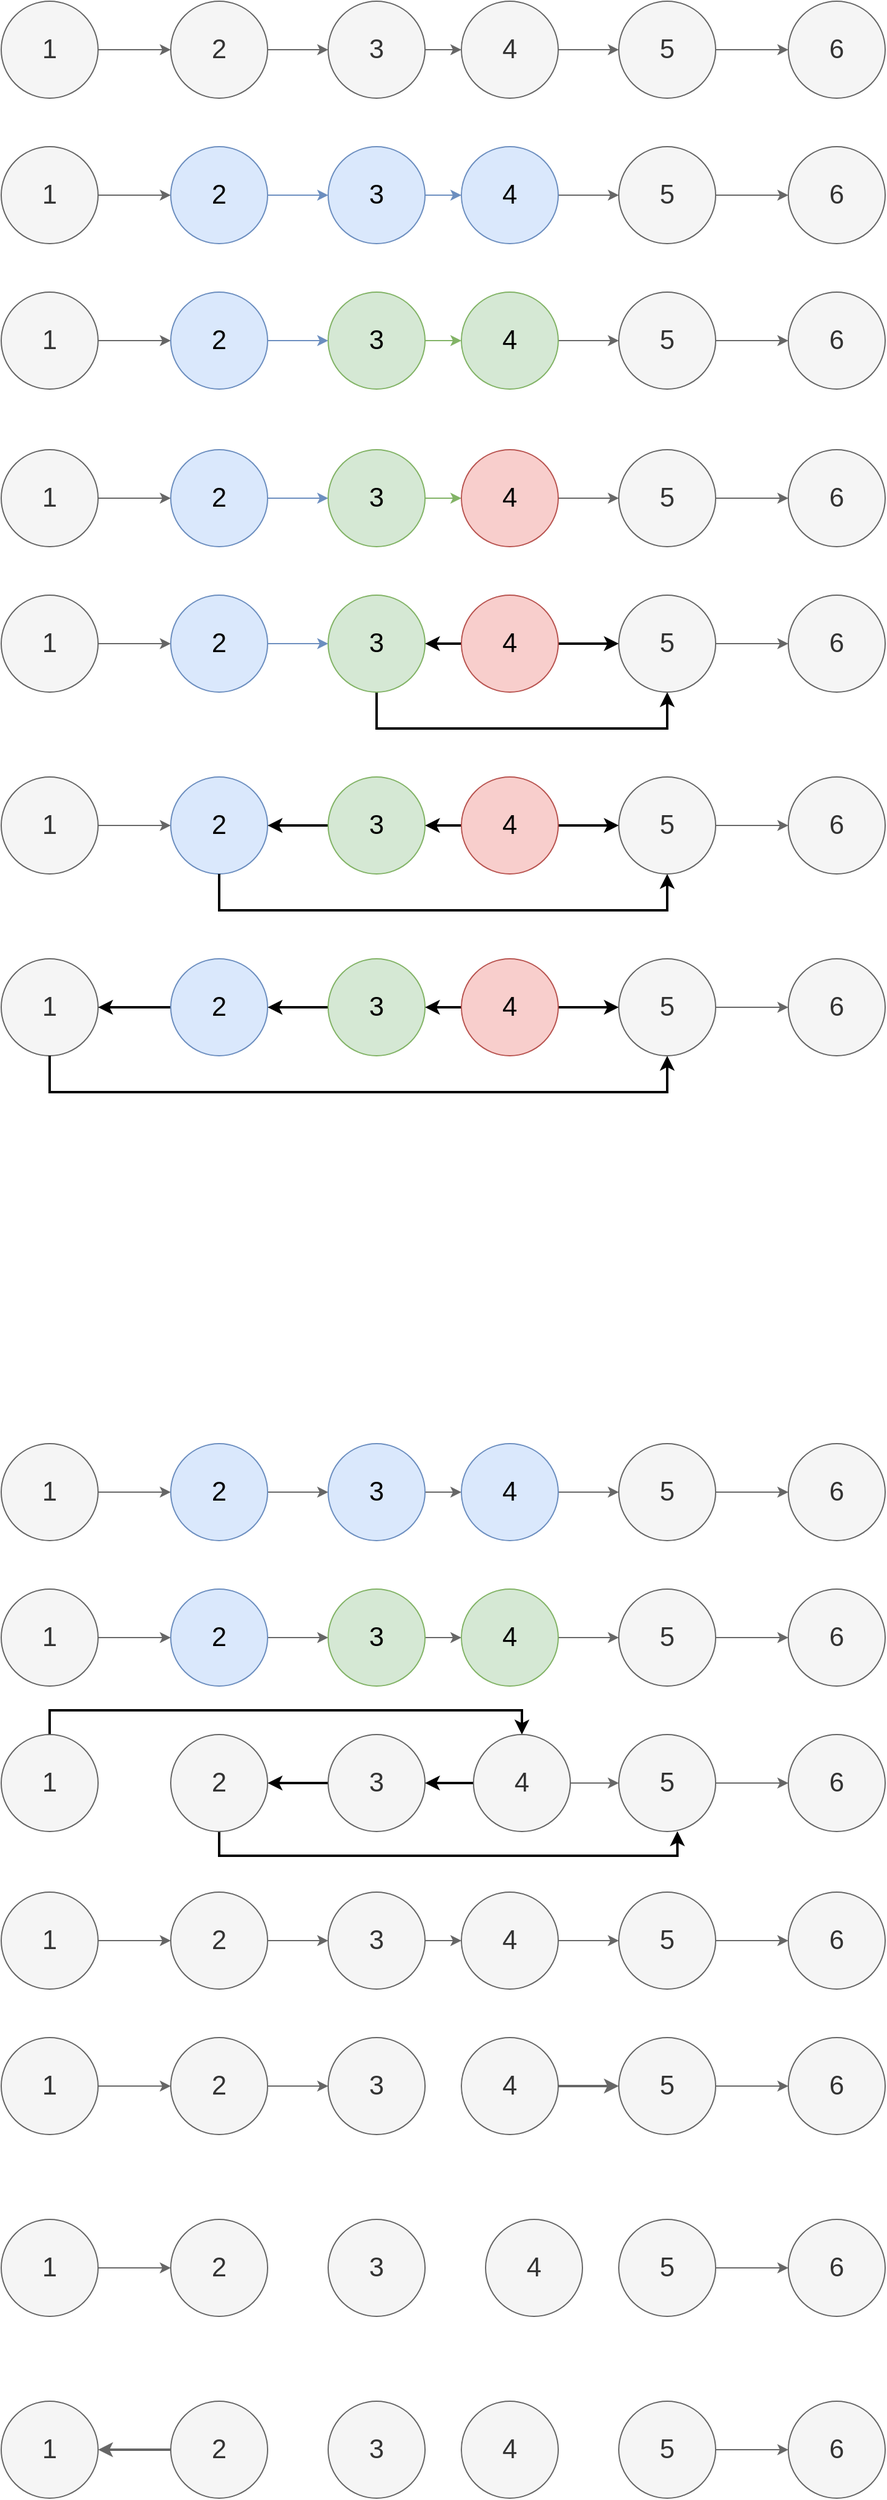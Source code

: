 <mxfile version="20.3.0" type="device"><diagram id="nVmS1Tyu8ojNHeanMdVo" name="第 1 页"><mxGraphModel dx="1221" dy="754" grid="1" gridSize="10" guides="1" tooltips="1" connect="1" arrows="1" fold="1" page="1" pageScale="1" pageWidth="1654" pageHeight="2336" math="0" shadow="0"><root><mxCell id="0"/><mxCell id="1" parent="0"/><mxCell id="nygTWWy7tBprNU6_k2_j-7" style="edgeStyle=orthogonalEdgeStyle;rounded=0;orthogonalLoop=1;jettySize=auto;html=1;entryX=0;entryY=0.5;entryDx=0;entryDy=0;fillColor=#f5f5f5;strokeColor=#666666;fontSize=22;" edge="1" parent="1" source="nygTWWy7tBprNU6_k2_j-1" target="nygTWWy7tBprNU6_k2_j-2"><mxGeometry relative="1" as="geometry"/></mxCell><mxCell id="nygTWWy7tBprNU6_k2_j-1" value="1" style="ellipse;whiteSpace=wrap;html=1;aspect=fixed;fillColor=#f5f5f5;fontColor=#333333;strokeColor=#666666;fontSize=22;" vertex="1" parent="1"><mxGeometry x="70" y="80" width="80" height="80" as="geometry"/></mxCell><mxCell id="nygTWWy7tBprNU6_k2_j-8" style="edgeStyle=orthogonalEdgeStyle;rounded=0;orthogonalLoop=1;jettySize=auto;html=1;fillColor=#f5f5f5;strokeColor=#666666;fontSize=22;" edge="1" parent="1" source="nygTWWy7tBprNU6_k2_j-2" target="nygTWWy7tBprNU6_k2_j-3"><mxGeometry relative="1" as="geometry"/></mxCell><mxCell id="nygTWWy7tBprNU6_k2_j-2" value="2" style="ellipse;whiteSpace=wrap;html=1;aspect=fixed;fillColor=#f5f5f5;fontColor=#333333;strokeColor=#666666;fontSize=22;" vertex="1" parent="1"><mxGeometry x="210" y="80" width="80" height="80" as="geometry"/></mxCell><mxCell id="nygTWWy7tBprNU6_k2_j-9" style="edgeStyle=orthogonalEdgeStyle;rounded=0;orthogonalLoop=1;jettySize=auto;html=1;fillColor=#f5f5f5;strokeColor=#666666;fontSize=22;" edge="1" parent="1" source="nygTWWy7tBprNU6_k2_j-3" target="nygTWWy7tBprNU6_k2_j-4"><mxGeometry relative="1" as="geometry"/></mxCell><mxCell id="nygTWWy7tBprNU6_k2_j-3" value="3" style="ellipse;whiteSpace=wrap;html=1;aspect=fixed;fillColor=#f5f5f5;fontColor=#333333;strokeColor=#666666;fontSize=22;" vertex="1" parent="1"><mxGeometry x="340" y="80" width="80" height="80" as="geometry"/></mxCell><mxCell id="nygTWWy7tBprNU6_k2_j-10" style="edgeStyle=orthogonalEdgeStyle;rounded=0;orthogonalLoop=1;jettySize=auto;html=1;fillColor=#f5f5f5;strokeColor=#666666;fontSize=22;" edge="1" parent="1" source="nygTWWy7tBprNU6_k2_j-4" target="nygTWWy7tBprNU6_k2_j-5"><mxGeometry relative="1" as="geometry"/></mxCell><mxCell id="nygTWWy7tBprNU6_k2_j-4" value="4" style="ellipse;whiteSpace=wrap;html=1;aspect=fixed;fillColor=#f5f5f5;fontColor=#333333;strokeColor=#666666;fontSize=22;" vertex="1" parent="1"><mxGeometry x="450" y="80" width="80" height="80" as="geometry"/></mxCell><mxCell id="nygTWWy7tBprNU6_k2_j-11" style="edgeStyle=orthogonalEdgeStyle;rounded=0;orthogonalLoop=1;jettySize=auto;html=1;entryX=0;entryY=0.5;entryDx=0;entryDy=0;fillColor=#f5f5f5;strokeColor=#666666;fontSize=22;" edge="1" parent="1" source="nygTWWy7tBprNU6_k2_j-5" target="nygTWWy7tBprNU6_k2_j-6"><mxGeometry relative="1" as="geometry"/></mxCell><mxCell id="nygTWWy7tBprNU6_k2_j-5" value="5" style="ellipse;whiteSpace=wrap;html=1;aspect=fixed;fillColor=#f5f5f5;fontColor=#333333;strokeColor=#666666;fontSize=22;" vertex="1" parent="1"><mxGeometry x="580" y="80" width="80" height="80" as="geometry"/></mxCell><mxCell id="nygTWWy7tBprNU6_k2_j-6" value="6" style="ellipse;whiteSpace=wrap;html=1;aspect=fixed;fillColor=#f5f5f5;fontColor=#333333;strokeColor=#666666;fontSize=22;" vertex="1" parent="1"><mxGeometry x="720" y="80" width="80" height="80" as="geometry"/></mxCell><mxCell id="nygTWWy7tBprNU6_k2_j-23" style="edgeStyle=orthogonalEdgeStyle;rounded=0;orthogonalLoop=1;jettySize=auto;html=1;entryX=0;entryY=0.5;entryDx=0;entryDy=0;fillColor=#f5f5f5;strokeColor=#666666;fontSize=22;" edge="1" parent="1" source="nygTWWy7tBprNU6_k2_j-24" target="nygTWWy7tBprNU6_k2_j-26"><mxGeometry relative="1" as="geometry"/></mxCell><mxCell id="nygTWWy7tBprNU6_k2_j-24" value="1" style="ellipse;whiteSpace=wrap;html=1;aspect=fixed;fillColor=#f5f5f5;fontColor=#333333;strokeColor=#666666;fontSize=22;" vertex="1" parent="1"><mxGeometry x="70" y="200" width="80" height="80" as="geometry"/></mxCell><mxCell id="nygTWWy7tBprNU6_k2_j-25" style="edgeStyle=orthogonalEdgeStyle;rounded=0;orthogonalLoop=1;jettySize=auto;html=1;fillColor=#dae8fc;strokeColor=#6c8ebf;fontSize=22;" edge="1" parent="1" source="nygTWWy7tBprNU6_k2_j-26" target="nygTWWy7tBprNU6_k2_j-28"><mxGeometry relative="1" as="geometry"/></mxCell><mxCell id="nygTWWy7tBprNU6_k2_j-26" value="2" style="ellipse;whiteSpace=wrap;html=1;aspect=fixed;fillColor=#dae8fc;strokeColor=#6c8ebf;fontSize=22;" vertex="1" parent="1"><mxGeometry x="210" y="200" width="80" height="80" as="geometry"/></mxCell><mxCell id="nygTWWy7tBprNU6_k2_j-27" style="edgeStyle=orthogonalEdgeStyle;rounded=0;orthogonalLoop=1;jettySize=auto;html=1;fillColor=#dae8fc;strokeColor=#6c8ebf;fontSize=22;" edge="1" parent="1" source="nygTWWy7tBprNU6_k2_j-28" target="nygTWWy7tBprNU6_k2_j-30"><mxGeometry relative="1" as="geometry"/></mxCell><mxCell id="nygTWWy7tBprNU6_k2_j-28" value="3" style="ellipse;whiteSpace=wrap;html=1;aspect=fixed;fillColor=#dae8fc;strokeColor=#6c8ebf;fontSize=22;" vertex="1" parent="1"><mxGeometry x="340" y="200" width="80" height="80" as="geometry"/></mxCell><mxCell id="nygTWWy7tBprNU6_k2_j-29" style="edgeStyle=orthogonalEdgeStyle;rounded=0;orthogonalLoop=1;jettySize=auto;html=1;fillColor=#f5f5f5;strokeColor=#666666;fontSize=22;" edge="1" parent="1" source="nygTWWy7tBprNU6_k2_j-30" target="nygTWWy7tBprNU6_k2_j-32"><mxGeometry relative="1" as="geometry"/></mxCell><mxCell id="nygTWWy7tBprNU6_k2_j-30" value="4" style="ellipse;whiteSpace=wrap;html=1;aspect=fixed;fillColor=#dae8fc;strokeColor=#6c8ebf;fontSize=22;" vertex="1" parent="1"><mxGeometry x="450" y="200" width="80" height="80" as="geometry"/></mxCell><mxCell id="nygTWWy7tBprNU6_k2_j-31" style="edgeStyle=orthogonalEdgeStyle;rounded=0;orthogonalLoop=1;jettySize=auto;html=1;entryX=0;entryY=0.5;entryDx=0;entryDy=0;fillColor=#f5f5f5;strokeColor=#666666;fontSize=22;" edge="1" parent="1" source="nygTWWy7tBprNU6_k2_j-32" target="nygTWWy7tBprNU6_k2_j-33"><mxGeometry relative="1" as="geometry"/></mxCell><mxCell id="nygTWWy7tBprNU6_k2_j-32" value="5" style="ellipse;whiteSpace=wrap;html=1;aspect=fixed;fillColor=#f5f5f5;fontColor=#333333;strokeColor=#666666;fontSize=22;" vertex="1" parent="1"><mxGeometry x="580" y="200" width="80" height="80" as="geometry"/></mxCell><mxCell id="nygTWWy7tBprNU6_k2_j-33" value="6" style="ellipse;whiteSpace=wrap;html=1;aspect=fixed;fillColor=#f5f5f5;fontColor=#333333;strokeColor=#666666;fontSize=22;" vertex="1" parent="1"><mxGeometry x="720" y="200" width="80" height="80" as="geometry"/></mxCell><mxCell id="nygTWWy7tBprNU6_k2_j-34" style="edgeStyle=orthogonalEdgeStyle;rounded=0;orthogonalLoop=1;jettySize=auto;html=1;entryX=0;entryY=0.5;entryDx=0;entryDy=0;fillColor=#f5f5f5;strokeColor=#666666;fontSize=22;" edge="1" parent="1" source="nygTWWy7tBprNU6_k2_j-35" target="nygTWWy7tBprNU6_k2_j-37"><mxGeometry relative="1" as="geometry"/></mxCell><mxCell id="nygTWWy7tBprNU6_k2_j-35" value="1" style="ellipse;whiteSpace=wrap;html=1;aspect=fixed;fillColor=#f5f5f5;fontColor=#333333;strokeColor=#666666;fontSize=22;" vertex="1" parent="1"><mxGeometry x="70" y="320" width="80" height="80" as="geometry"/></mxCell><mxCell id="nygTWWy7tBprNU6_k2_j-36" style="edgeStyle=orthogonalEdgeStyle;rounded=0;orthogonalLoop=1;jettySize=auto;html=1;fillColor=#dae8fc;strokeColor=#6c8ebf;fontSize=22;" edge="1" parent="1" source="nygTWWy7tBprNU6_k2_j-37" target="nygTWWy7tBprNU6_k2_j-39"><mxGeometry relative="1" as="geometry"/></mxCell><mxCell id="nygTWWy7tBprNU6_k2_j-37" value="2" style="ellipse;whiteSpace=wrap;html=1;aspect=fixed;fillColor=#dae8fc;strokeColor=#6c8ebf;fontSize=22;" vertex="1" parent="1"><mxGeometry x="210" y="320" width="80" height="80" as="geometry"/></mxCell><mxCell id="nygTWWy7tBprNU6_k2_j-38" style="edgeStyle=orthogonalEdgeStyle;rounded=0;orthogonalLoop=1;jettySize=auto;html=1;fillColor=#d5e8d4;strokeColor=#82b366;fontSize=22;" edge="1" parent="1" source="nygTWWy7tBprNU6_k2_j-39" target="nygTWWy7tBprNU6_k2_j-41"><mxGeometry relative="1" as="geometry"/></mxCell><mxCell id="nygTWWy7tBprNU6_k2_j-39" value="3" style="ellipse;whiteSpace=wrap;html=1;aspect=fixed;fillColor=#d5e8d4;strokeColor=#82b366;fontSize=22;" vertex="1" parent="1"><mxGeometry x="340" y="320" width="80" height="80" as="geometry"/></mxCell><mxCell id="nygTWWy7tBprNU6_k2_j-40" style="edgeStyle=orthogonalEdgeStyle;rounded=0;orthogonalLoop=1;jettySize=auto;html=1;fillColor=#f5f5f5;strokeColor=#666666;fontSize=22;" edge="1" parent="1" source="nygTWWy7tBprNU6_k2_j-41" target="nygTWWy7tBprNU6_k2_j-43"><mxGeometry relative="1" as="geometry"/></mxCell><mxCell id="nygTWWy7tBprNU6_k2_j-41" value="4" style="ellipse;whiteSpace=wrap;html=1;aspect=fixed;fillColor=#d5e8d4;strokeColor=#82b366;fontSize=22;" vertex="1" parent="1"><mxGeometry x="450" y="320" width="80" height="80" as="geometry"/></mxCell><mxCell id="nygTWWy7tBprNU6_k2_j-42" style="edgeStyle=orthogonalEdgeStyle;rounded=0;orthogonalLoop=1;jettySize=auto;html=1;entryX=0;entryY=0.5;entryDx=0;entryDy=0;fillColor=#f5f5f5;strokeColor=#666666;fontSize=22;" edge="1" parent="1" source="nygTWWy7tBprNU6_k2_j-43" target="nygTWWy7tBprNU6_k2_j-44"><mxGeometry relative="1" as="geometry"/></mxCell><mxCell id="nygTWWy7tBprNU6_k2_j-43" value="5" style="ellipse;whiteSpace=wrap;html=1;aspect=fixed;fillColor=#f5f5f5;fontColor=#333333;strokeColor=#666666;fontSize=22;" vertex="1" parent="1"><mxGeometry x="580" y="320" width="80" height="80" as="geometry"/></mxCell><mxCell id="nygTWWy7tBprNU6_k2_j-44" value="6" style="ellipse;whiteSpace=wrap;html=1;aspect=fixed;fillColor=#f5f5f5;fontColor=#333333;strokeColor=#666666;fontSize=22;" vertex="1" parent="1"><mxGeometry x="720" y="320" width="80" height="80" as="geometry"/></mxCell><mxCell id="nygTWWy7tBprNU6_k2_j-45" style="edgeStyle=orthogonalEdgeStyle;rounded=0;orthogonalLoop=1;jettySize=auto;html=1;entryX=0;entryY=0.5;entryDx=0;entryDy=0;fillColor=#f5f5f5;strokeColor=#666666;fontSize=22;" edge="1" parent="1" source="nygTWWy7tBprNU6_k2_j-46" target="nygTWWy7tBprNU6_k2_j-48"><mxGeometry relative="1" as="geometry"/></mxCell><mxCell id="nygTWWy7tBprNU6_k2_j-46" value="1" style="ellipse;whiteSpace=wrap;html=1;aspect=fixed;fillColor=#f5f5f5;fontColor=#333333;strokeColor=#666666;fontSize=22;" vertex="1" parent="1"><mxGeometry x="70" y="450" width="80" height="80" as="geometry"/></mxCell><mxCell id="nygTWWy7tBprNU6_k2_j-47" style="edgeStyle=orthogonalEdgeStyle;rounded=0;orthogonalLoop=1;jettySize=auto;html=1;fillColor=#dae8fc;strokeColor=#6c8ebf;fontSize=22;" edge="1" parent="1" source="nygTWWy7tBprNU6_k2_j-48" target="nygTWWy7tBprNU6_k2_j-50"><mxGeometry relative="1" as="geometry"/></mxCell><mxCell id="nygTWWy7tBprNU6_k2_j-48" value="2" style="ellipse;whiteSpace=wrap;html=1;aspect=fixed;fillColor=#dae8fc;strokeColor=#6c8ebf;fontSize=22;" vertex="1" parent="1"><mxGeometry x="210" y="450" width="80" height="80" as="geometry"/></mxCell><mxCell id="nygTWWy7tBprNU6_k2_j-49" style="edgeStyle=orthogonalEdgeStyle;rounded=0;orthogonalLoop=1;jettySize=auto;html=1;fillColor=#d5e8d4;strokeColor=#82b366;fontSize=22;" edge="1" parent="1" source="nygTWWy7tBprNU6_k2_j-50" target="nygTWWy7tBprNU6_k2_j-52"><mxGeometry relative="1" as="geometry"/></mxCell><mxCell id="nygTWWy7tBprNU6_k2_j-50" value="3" style="ellipse;whiteSpace=wrap;html=1;aspect=fixed;fillColor=#d5e8d4;strokeColor=#82b366;fontSize=22;" vertex="1" parent="1"><mxGeometry x="340" y="450" width="80" height="80" as="geometry"/></mxCell><mxCell id="nygTWWy7tBprNU6_k2_j-51" style="edgeStyle=orthogonalEdgeStyle;rounded=0;orthogonalLoop=1;jettySize=auto;html=1;fillColor=#f5f5f5;strokeColor=#666666;fontSize=22;" edge="1" parent="1" source="nygTWWy7tBprNU6_k2_j-52" target="nygTWWy7tBprNU6_k2_j-54"><mxGeometry relative="1" as="geometry"/></mxCell><mxCell id="nygTWWy7tBprNU6_k2_j-52" value="4" style="ellipse;whiteSpace=wrap;html=1;aspect=fixed;fillColor=#f8cecc;strokeColor=#b85450;fontSize=22;" vertex="1" parent="1"><mxGeometry x="450" y="450" width="80" height="80" as="geometry"/></mxCell><mxCell id="nygTWWy7tBprNU6_k2_j-53" style="edgeStyle=orthogonalEdgeStyle;rounded=0;orthogonalLoop=1;jettySize=auto;html=1;entryX=0;entryY=0.5;entryDx=0;entryDy=0;fillColor=#f5f5f5;strokeColor=#666666;fontSize=22;" edge="1" parent="1" source="nygTWWy7tBprNU6_k2_j-54" target="nygTWWy7tBprNU6_k2_j-55"><mxGeometry relative="1" as="geometry"/></mxCell><mxCell id="nygTWWy7tBprNU6_k2_j-54" value="5" style="ellipse;whiteSpace=wrap;html=1;aspect=fixed;fillColor=#f5f5f5;fontColor=#333333;strokeColor=#666666;fontSize=22;" vertex="1" parent="1"><mxGeometry x="580" y="450" width="80" height="80" as="geometry"/></mxCell><mxCell id="nygTWWy7tBprNU6_k2_j-55" value="6" style="ellipse;whiteSpace=wrap;html=1;aspect=fixed;fillColor=#f5f5f5;fontColor=#333333;strokeColor=#666666;fontSize=22;" vertex="1" parent="1"><mxGeometry x="720" y="450" width="80" height="80" as="geometry"/></mxCell><mxCell id="nygTWWy7tBprNU6_k2_j-56" style="edgeStyle=orthogonalEdgeStyle;rounded=0;orthogonalLoop=1;jettySize=auto;html=1;entryX=0;entryY=0.5;entryDx=0;entryDy=0;fillColor=#f5f5f5;strokeColor=#666666;fontSize=22;" edge="1" parent="1" source="nygTWWy7tBprNU6_k2_j-57" target="nygTWWy7tBprNU6_k2_j-59"><mxGeometry relative="1" as="geometry"/></mxCell><mxCell id="nygTWWy7tBprNU6_k2_j-57" value="1" style="ellipse;whiteSpace=wrap;html=1;aspect=fixed;fillColor=#f5f5f5;fontColor=#333333;strokeColor=#666666;fontSize=22;" vertex="1" parent="1"><mxGeometry x="70" y="570" width="80" height="80" as="geometry"/></mxCell><mxCell id="nygTWWy7tBprNU6_k2_j-58" style="edgeStyle=orthogonalEdgeStyle;rounded=0;orthogonalLoop=1;jettySize=auto;html=1;fillColor=#dae8fc;strokeColor=#6c8ebf;fontSize=22;" edge="1" parent="1" source="nygTWWy7tBprNU6_k2_j-59" target="nygTWWy7tBprNU6_k2_j-61"><mxGeometry relative="1" as="geometry"/></mxCell><mxCell id="nygTWWy7tBprNU6_k2_j-59" value="2" style="ellipse;whiteSpace=wrap;html=1;aspect=fixed;fillColor=#dae8fc;strokeColor=#6c8ebf;fontSize=22;" vertex="1" parent="1"><mxGeometry x="210" y="570" width="80" height="80" as="geometry"/></mxCell><mxCell id="nygTWWy7tBprNU6_k2_j-71" style="edgeStyle=orthogonalEdgeStyle;rounded=0;orthogonalLoop=1;jettySize=auto;html=1;entryX=0.5;entryY=1;entryDx=0;entryDy=0;strokeWidth=2;fontSize=22;" edge="1" parent="1" source="nygTWWy7tBprNU6_k2_j-61" target="nygTWWy7tBprNU6_k2_j-65"><mxGeometry relative="1" as="geometry"><Array as="points"><mxPoint x="380" y="680"/><mxPoint x="620" y="680"/></Array></mxGeometry></mxCell><mxCell id="nygTWWy7tBprNU6_k2_j-61" value="3" style="ellipse;whiteSpace=wrap;html=1;aspect=fixed;fillColor=#d5e8d4;strokeColor=#82b366;fontSize=22;" vertex="1" parent="1"><mxGeometry x="340" y="570" width="80" height="80" as="geometry"/></mxCell><mxCell id="nygTWWy7tBprNU6_k2_j-67" style="edgeStyle=orthogonalEdgeStyle;rounded=0;orthogonalLoop=1;jettySize=auto;html=1;entryX=1;entryY=0.5;entryDx=0;entryDy=0;fontSize=22;strokeWidth=2;" edge="1" parent="1" source="nygTWWy7tBprNU6_k2_j-63" target="nygTWWy7tBprNU6_k2_j-61"><mxGeometry relative="1" as="geometry"/></mxCell><mxCell id="nygTWWy7tBprNU6_k2_j-113" style="edgeStyle=orthogonalEdgeStyle;rounded=0;orthogonalLoop=1;jettySize=auto;html=1;exitX=1;exitY=0.5;exitDx=0;exitDy=0;strokeWidth=2;fontSize=22;" edge="1" parent="1" source="nygTWWy7tBprNU6_k2_j-63" target="nygTWWy7tBprNU6_k2_j-65"><mxGeometry relative="1" as="geometry"/></mxCell><mxCell id="nygTWWy7tBprNU6_k2_j-63" value="4" style="ellipse;whiteSpace=wrap;html=1;aspect=fixed;fillColor=#f8cecc;strokeColor=#b85450;fontSize=22;" vertex="1" parent="1"><mxGeometry x="450" y="570" width="80" height="80" as="geometry"/></mxCell><mxCell id="nygTWWy7tBprNU6_k2_j-64" style="edgeStyle=orthogonalEdgeStyle;rounded=0;orthogonalLoop=1;jettySize=auto;html=1;entryX=0;entryY=0.5;entryDx=0;entryDy=0;fillColor=#f5f5f5;strokeColor=#666666;fontSize=22;" edge="1" parent="1" source="nygTWWy7tBprNU6_k2_j-65" target="nygTWWy7tBprNU6_k2_j-66"><mxGeometry relative="1" as="geometry"/></mxCell><mxCell id="nygTWWy7tBprNU6_k2_j-65" value="5" style="ellipse;whiteSpace=wrap;html=1;aspect=fixed;fillColor=#f5f5f5;fontColor=#333333;strokeColor=#666666;fontSize=22;" vertex="1" parent="1"><mxGeometry x="580" y="570" width="80" height="80" as="geometry"/></mxCell><mxCell id="nygTWWy7tBprNU6_k2_j-66" value="6" style="ellipse;whiteSpace=wrap;html=1;aspect=fixed;fillColor=#f5f5f5;fontColor=#333333;strokeColor=#666666;fontSize=22;" vertex="1" parent="1"><mxGeometry x="720" y="570" width="80" height="80" as="geometry"/></mxCell><mxCell id="nygTWWy7tBprNU6_k2_j-84" style="edgeStyle=orthogonalEdgeStyle;rounded=0;orthogonalLoop=1;jettySize=auto;html=1;entryX=0;entryY=0.5;entryDx=0;entryDy=0;fillColor=#f5f5f5;strokeColor=#666666;fontSize=22;" edge="1" parent="1" source="nygTWWy7tBprNU6_k2_j-85" target="nygTWWy7tBprNU6_k2_j-87"><mxGeometry relative="1" as="geometry"/></mxCell><mxCell id="nygTWWy7tBprNU6_k2_j-85" value="1" style="ellipse;whiteSpace=wrap;html=1;aspect=fixed;fillColor=#f5f5f5;fontColor=#333333;strokeColor=#666666;fontSize=22;" vertex="1" parent="1"><mxGeometry x="70" y="720" width="80" height="80" as="geometry"/></mxCell><mxCell id="nygTWWy7tBprNU6_k2_j-87" value="2" style="ellipse;whiteSpace=wrap;html=1;aspect=fixed;fillColor=#dae8fc;strokeColor=#6c8ebf;fontSize=22;" vertex="1" parent="1"><mxGeometry x="210" y="720" width="80" height="80" as="geometry"/></mxCell><mxCell id="nygTWWy7tBprNU6_k2_j-88" style="edgeStyle=orthogonalEdgeStyle;rounded=0;orthogonalLoop=1;jettySize=auto;html=1;entryX=0.5;entryY=1;entryDx=0;entryDy=0;strokeWidth=2;fontSize=22;exitX=0.5;exitY=1;exitDx=0;exitDy=0;" edge="1" parent="1" source="nygTWWy7tBprNU6_k2_j-87" target="nygTWWy7tBprNU6_k2_j-94"><mxGeometry relative="1" as="geometry"><Array as="points"><mxPoint x="250" y="830"/><mxPoint x="620" y="830"/></Array></mxGeometry></mxCell><mxCell id="nygTWWy7tBprNU6_k2_j-96" style="edgeStyle=orthogonalEdgeStyle;rounded=0;orthogonalLoop=1;jettySize=auto;html=1;strokeWidth=2;fontSize=22;" edge="1" parent="1" source="nygTWWy7tBprNU6_k2_j-89" target="nygTWWy7tBprNU6_k2_j-87"><mxGeometry relative="1" as="geometry"/></mxCell><mxCell id="nygTWWy7tBprNU6_k2_j-89" value="3" style="ellipse;whiteSpace=wrap;html=1;aspect=fixed;fillColor=#d5e8d4;strokeColor=#82b366;fontSize=22;" vertex="1" parent="1"><mxGeometry x="340" y="720" width="80" height="80" as="geometry"/></mxCell><mxCell id="nygTWWy7tBprNU6_k2_j-91" style="edgeStyle=orthogonalEdgeStyle;rounded=0;orthogonalLoop=1;jettySize=auto;html=1;entryX=1;entryY=0.5;entryDx=0;entryDy=0;fontSize=22;strokeWidth=2;" edge="1" parent="1" source="nygTWWy7tBprNU6_k2_j-92" target="nygTWWy7tBprNU6_k2_j-89"><mxGeometry relative="1" as="geometry"/></mxCell><mxCell id="nygTWWy7tBprNU6_k2_j-114" style="edgeStyle=orthogonalEdgeStyle;rounded=0;orthogonalLoop=1;jettySize=auto;html=1;entryX=0;entryY=0.5;entryDx=0;entryDy=0;strokeWidth=2;fontSize=22;" edge="1" parent="1" source="nygTWWy7tBprNU6_k2_j-92" target="nygTWWy7tBprNU6_k2_j-94"><mxGeometry relative="1" as="geometry"/></mxCell><mxCell id="nygTWWy7tBprNU6_k2_j-92" value="4" style="ellipse;whiteSpace=wrap;html=1;aspect=fixed;fillColor=#f8cecc;strokeColor=#b85450;fontSize=22;" vertex="1" parent="1"><mxGeometry x="450" y="720" width="80" height="80" as="geometry"/></mxCell><mxCell id="nygTWWy7tBprNU6_k2_j-93" style="edgeStyle=orthogonalEdgeStyle;rounded=0;orthogonalLoop=1;jettySize=auto;html=1;entryX=0;entryY=0.5;entryDx=0;entryDy=0;fillColor=#f5f5f5;strokeColor=#666666;fontSize=22;" edge="1" parent="1" source="nygTWWy7tBprNU6_k2_j-94" target="nygTWWy7tBprNU6_k2_j-95"><mxGeometry relative="1" as="geometry"/></mxCell><mxCell id="nygTWWy7tBprNU6_k2_j-94" value="5" style="ellipse;whiteSpace=wrap;html=1;aspect=fixed;fillColor=#f5f5f5;fontColor=#333333;strokeColor=#666666;fontSize=22;" vertex="1" parent="1"><mxGeometry x="580" y="720" width="80" height="80" as="geometry"/></mxCell><mxCell id="nygTWWy7tBprNU6_k2_j-95" value="6" style="ellipse;whiteSpace=wrap;html=1;aspect=fixed;fillColor=#f5f5f5;fontColor=#333333;strokeColor=#666666;fontSize=22;" vertex="1" parent="1"><mxGeometry x="720" y="720" width="80" height="80" as="geometry"/></mxCell><mxCell id="nygTWWy7tBprNU6_k2_j-98" value="1" style="ellipse;whiteSpace=wrap;html=1;aspect=fixed;fillColor=#f5f5f5;fontColor=#333333;strokeColor=#666666;fontSize=22;" vertex="1" parent="1"><mxGeometry x="70" y="870" width="80" height="80" as="geometry"/></mxCell><mxCell id="nygTWWy7tBprNU6_k2_j-110" style="edgeStyle=orthogonalEdgeStyle;rounded=0;orthogonalLoop=1;jettySize=auto;html=1;entryX=1;entryY=0.5;entryDx=0;entryDy=0;strokeWidth=2;fontSize=22;" edge="1" parent="1" source="nygTWWy7tBprNU6_k2_j-99" target="nygTWWy7tBprNU6_k2_j-98"><mxGeometry relative="1" as="geometry"/></mxCell><mxCell id="nygTWWy7tBprNU6_k2_j-99" value="2" style="ellipse;whiteSpace=wrap;html=1;aspect=fixed;fillColor=#dae8fc;strokeColor=#6c8ebf;fontSize=22;" vertex="1" parent="1"><mxGeometry x="210" y="870" width="80" height="80" as="geometry"/></mxCell><mxCell id="nygTWWy7tBprNU6_k2_j-100" style="edgeStyle=orthogonalEdgeStyle;rounded=0;orthogonalLoop=1;jettySize=auto;html=1;entryX=0.5;entryY=1;entryDx=0;entryDy=0;strokeWidth=2;fontSize=22;exitX=0.5;exitY=1;exitDx=0;exitDy=0;" edge="1" parent="1" source="nygTWWy7tBprNU6_k2_j-98" target="nygTWWy7tBprNU6_k2_j-107"><mxGeometry relative="1" as="geometry"><Array as="points"><mxPoint x="110" y="980"/><mxPoint x="620" y="980"/></Array></mxGeometry></mxCell><mxCell id="nygTWWy7tBprNU6_k2_j-101" style="edgeStyle=orthogonalEdgeStyle;rounded=0;orthogonalLoop=1;jettySize=auto;html=1;strokeWidth=2;fontSize=22;" edge="1" parent="1" source="nygTWWy7tBprNU6_k2_j-102" target="nygTWWy7tBprNU6_k2_j-99"><mxGeometry relative="1" as="geometry"/></mxCell><mxCell id="nygTWWy7tBprNU6_k2_j-102" value="3" style="ellipse;whiteSpace=wrap;html=1;aspect=fixed;fillColor=#d5e8d4;strokeColor=#82b366;fontSize=22;" vertex="1" parent="1"><mxGeometry x="340" y="870" width="80" height="80" as="geometry"/></mxCell><mxCell id="nygTWWy7tBprNU6_k2_j-104" style="edgeStyle=orthogonalEdgeStyle;rounded=0;orthogonalLoop=1;jettySize=auto;html=1;entryX=1;entryY=0.5;entryDx=0;entryDy=0;fontSize=22;strokeWidth=2;" edge="1" parent="1" source="nygTWWy7tBprNU6_k2_j-105" target="nygTWWy7tBprNU6_k2_j-102"><mxGeometry relative="1" as="geometry"/></mxCell><mxCell id="nygTWWy7tBprNU6_k2_j-115" style="edgeStyle=orthogonalEdgeStyle;rounded=0;orthogonalLoop=1;jettySize=auto;html=1;exitX=1;exitY=0.5;exitDx=0;exitDy=0;entryX=0;entryY=0.5;entryDx=0;entryDy=0;strokeWidth=2;fontSize=22;" edge="1" parent="1" source="nygTWWy7tBprNU6_k2_j-105" target="nygTWWy7tBprNU6_k2_j-107"><mxGeometry relative="1" as="geometry"/></mxCell><mxCell id="nygTWWy7tBprNU6_k2_j-105" value="4" style="ellipse;whiteSpace=wrap;html=1;aspect=fixed;fillColor=#f8cecc;strokeColor=#b85450;fontSize=22;" vertex="1" parent="1"><mxGeometry x="450" y="870" width="80" height="80" as="geometry"/></mxCell><mxCell id="nygTWWy7tBprNU6_k2_j-106" style="edgeStyle=orthogonalEdgeStyle;rounded=0;orthogonalLoop=1;jettySize=auto;html=1;entryX=0;entryY=0.5;entryDx=0;entryDy=0;fillColor=#f5f5f5;strokeColor=#666666;fontSize=22;" edge="1" parent="1" source="nygTWWy7tBprNU6_k2_j-107" target="nygTWWy7tBprNU6_k2_j-108"><mxGeometry relative="1" as="geometry"/></mxCell><mxCell id="nygTWWy7tBprNU6_k2_j-107" value="5" style="ellipse;whiteSpace=wrap;html=1;aspect=fixed;fillColor=#f5f5f5;fontColor=#333333;strokeColor=#666666;fontSize=22;" vertex="1" parent="1"><mxGeometry x="580" y="870" width="80" height="80" as="geometry"/></mxCell><mxCell id="nygTWWy7tBprNU6_k2_j-108" value="6" style="ellipse;whiteSpace=wrap;html=1;aspect=fixed;fillColor=#f5f5f5;fontColor=#333333;strokeColor=#666666;fontSize=22;" vertex="1" parent="1"><mxGeometry x="720" y="870" width="80" height="80" as="geometry"/></mxCell><mxCell id="nygTWWy7tBprNU6_k2_j-116" style="edgeStyle=orthogonalEdgeStyle;rounded=0;orthogonalLoop=1;jettySize=auto;html=1;entryX=0;entryY=0.5;entryDx=0;entryDy=0;fillColor=#f5f5f5;strokeColor=#666666;fontSize=22;" edge="1" parent="1" source="nygTWWy7tBprNU6_k2_j-117" target="nygTWWy7tBprNU6_k2_j-119"><mxGeometry relative="1" as="geometry"/></mxCell><mxCell id="nygTWWy7tBprNU6_k2_j-117" value="1" style="ellipse;whiteSpace=wrap;html=1;aspect=fixed;fillColor=#f5f5f5;fontColor=#333333;strokeColor=#666666;fontSize=22;" vertex="1" parent="1"><mxGeometry x="70" y="1270" width="80" height="80" as="geometry"/></mxCell><mxCell id="nygTWWy7tBprNU6_k2_j-118" style="edgeStyle=orthogonalEdgeStyle;rounded=0;orthogonalLoop=1;jettySize=auto;html=1;fillColor=#f5f5f5;strokeColor=#666666;fontSize=22;" edge="1" parent="1" source="nygTWWy7tBprNU6_k2_j-119" target="nygTWWy7tBprNU6_k2_j-121"><mxGeometry relative="1" as="geometry"/></mxCell><mxCell id="nygTWWy7tBprNU6_k2_j-119" value="2" style="ellipse;whiteSpace=wrap;html=1;aspect=fixed;fillColor=#dae8fc;strokeColor=#6c8ebf;fontSize=22;" vertex="1" parent="1"><mxGeometry x="210" y="1270" width="80" height="80" as="geometry"/></mxCell><mxCell id="nygTWWy7tBprNU6_k2_j-120" style="edgeStyle=orthogonalEdgeStyle;rounded=0;orthogonalLoop=1;jettySize=auto;html=1;fillColor=#f5f5f5;strokeColor=#666666;fontSize=22;" edge="1" parent="1" source="nygTWWy7tBprNU6_k2_j-121" target="nygTWWy7tBprNU6_k2_j-123"><mxGeometry relative="1" as="geometry"/></mxCell><mxCell id="nygTWWy7tBprNU6_k2_j-121" value="3" style="ellipse;whiteSpace=wrap;html=1;aspect=fixed;fillColor=#dae8fc;strokeColor=#6c8ebf;fontSize=22;" vertex="1" parent="1"><mxGeometry x="340" y="1270" width="80" height="80" as="geometry"/></mxCell><mxCell id="nygTWWy7tBprNU6_k2_j-122" style="edgeStyle=orthogonalEdgeStyle;rounded=0;orthogonalLoop=1;jettySize=auto;html=1;fillColor=#f5f5f5;strokeColor=#666666;fontSize=22;" edge="1" parent="1" source="nygTWWy7tBprNU6_k2_j-123" target="nygTWWy7tBprNU6_k2_j-125"><mxGeometry relative="1" as="geometry"/></mxCell><mxCell id="nygTWWy7tBprNU6_k2_j-123" value="4" style="ellipse;whiteSpace=wrap;html=1;aspect=fixed;fillColor=#dae8fc;strokeColor=#6c8ebf;fontSize=22;" vertex="1" parent="1"><mxGeometry x="450" y="1270" width="80" height="80" as="geometry"/></mxCell><mxCell id="nygTWWy7tBprNU6_k2_j-124" style="edgeStyle=orthogonalEdgeStyle;rounded=0;orthogonalLoop=1;jettySize=auto;html=1;entryX=0;entryY=0.5;entryDx=0;entryDy=0;fillColor=#f5f5f5;strokeColor=#666666;fontSize=22;" edge="1" parent="1" source="nygTWWy7tBprNU6_k2_j-125" target="nygTWWy7tBprNU6_k2_j-126"><mxGeometry relative="1" as="geometry"/></mxCell><mxCell id="nygTWWy7tBprNU6_k2_j-125" value="5" style="ellipse;whiteSpace=wrap;html=1;aspect=fixed;fillColor=#f5f5f5;fontColor=#333333;strokeColor=#666666;fontSize=22;" vertex="1" parent="1"><mxGeometry x="580" y="1270" width="80" height="80" as="geometry"/></mxCell><mxCell id="nygTWWy7tBprNU6_k2_j-126" value="6" style="ellipse;whiteSpace=wrap;html=1;aspect=fixed;fillColor=#f5f5f5;fontColor=#333333;strokeColor=#666666;fontSize=22;" vertex="1" parent="1"><mxGeometry x="720" y="1270" width="80" height="80" as="geometry"/></mxCell><mxCell id="nygTWWy7tBprNU6_k2_j-127" style="edgeStyle=orthogonalEdgeStyle;rounded=0;orthogonalLoop=1;jettySize=auto;html=1;entryX=0;entryY=0.5;entryDx=0;entryDy=0;fillColor=#f5f5f5;strokeColor=#666666;fontSize=22;" edge="1" parent="1" source="nygTWWy7tBprNU6_k2_j-128" target="nygTWWy7tBprNU6_k2_j-130"><mxGeometry relative="1" as="geometry"/></mxCell><mxCell id="nygTWWy7tBprNU6_k2_j-128" value="1" style="ellipse;whiteSpace=wrap;html=1;aspect=fixed;fillColor=#f5f5f5;fontColor=#333333;strokeColor=#666666;fontSize=22;" vertex="1" parent="1"><mxGeometry x="70" y="1390" width="80" height="80" as="geometry"/></mxCell><mxCell id="nygTWWy7tBprNU6_k2_j-129" style="edgeStyle=orthogonalEdgeStyle;rounded=0;orthogonalLoop=1;jettySize=auto;html=1;fillColor=#f5f5f5;strokeColor=#666666;fontSize=22;" edge="1" parent="1" source="nygTWWy7tBprNU6_k2_j-130" target="nygTWWy7tBprNU6_k2_j-132"><mxGeometry relative="1" as="geometry"/></mxCell><mxCell id="nygTWWy7tBprNU6_k2_j-130" value="2" style="ellipse;whiteSpace=wrap;html=1;aspect=fixed;fillColor=#dae8fc;strokeColor=#6c8ebf;fontSize=22;" vertex="1" parent="1"><mxGeometry x="210" y="1390" width="80" height="80" as="geometry"/></mxCell><mxCell id="nygTWWy7tBprNU6_k2_j-131" style="edgeStyle=orthogonalEdgeStyle;rounded=0;orthogonalLoop=1;jettySize=auto;html=1;fillColor=#f5f5f5;strokeColor=#666666;fontSize=22;" edge="1" parent="1" source="nygTWWy7tBprNU6_k2_j-132" target="nygTWWy7tBprNU6_k2_j-134"><mxGeometry relative="1" as="geometry"/></mxCell><mxCell id="nygTWWy7tBprNU6_k2_j-132" value="3" style="ellipse;whiteSpace=wrap;html=1;aspect=fixed;fillColor=#d5e8d4;strokeColor=#82b366;fontSize=22;" vertex="1" parent="1"><mxGeometry x="340" y="1390" width="80" height="80" as="geometry"/></mxCell><mxCell id="nygTWWy7tBprNU6_k2_j-133" style="edgeStyle=orthogonalEdgeStyle;rounded=0;orthogonalLoop=1;jettySize=auto;html=1;fillColor=#f5f5f5;strokeColor=#666666;fontSize=22;" edge="1" parent="1" source="nygTWWy7tBprNU6_k2_j-134" target="nygTWWy7tBprNU6_k2_j-136"><mxGeometry relative="1" as="geometry"/></mxCell><mxCell id="nygTWWy7tBprNU6_k2_j-134" value="4" style="ellipse;whiteSpace=wrap;html=1;aspect=fixed;fillColor=#d5e8d4;strokeColor=#82b366;fontSize=22;" vertex="1" parent="1"><mxGeometry x="450" y="1390" width="80" height="80" as="geometry"/></mxCell><mxCell id="nygTWWy7tBprNU6_k2_j-135" style="edgeStyle=orthogonalEdgeStyle;rounded=0;orthogonalLoop=1;jettySize=auto;html=1;entryX=0;entryY=0.5;entryDx=0;entryDy=0;fillColor=#f5f5f5;strokeColor=#666666;fontSize=22;" edge="1" parent="1" source="nygTWWy7tBprNU6_k2_j-136" target="nygTWWy7tBprNU6_k2_j-137"><mxGeometry relative="1" as="geometry"/></mxCell><mxCell id="nygTWWy7tBprNU6_k2_j-136" value="5" style="ellipse;whiteSpace=wrap;html=1;aspect=fixed;fillColor=#f5f5f5;fontColor=#333333;strokeColor=#666666;fontSize=22;" vertex="1" parent="1"><mxGeometry x="580" y="1390" width="80" height="80" as="geometry"/></mxCell><mxCell id="nygTWWy7tBprNU6_k2_j-137" value="6" style="ellipse;whiteSpace=wrap;html=1;aspect=fixed;fillColor=#f5f5f5;fontColor=#333333;strokeColor=#666666;fontSize=22;" vertex="1" parent="1"><mxGeometry x="720" y="1390" width="80" height="80" as="geometry"/></mxCell><mxCell id="nygTWWy7tBprNU6_k2_j-206" style="edgeStyle=orthogonalEdgeStyle;rounded=0;orthogonalLoop=1;jettySize=auto;html=1;exitX=0.5;exitY=0;exitDx=0;exitDy=0;entryX=0.5;entryY=0;entryDx=0;entryDy=0;strokeWidth=2;fontSize=22;" edge="1" parent="1" source="nygTWWy7tBprNU6_k2_j-139" target="nygTWWy7tBprNU6_k2_j-145"><mxGeometry relative="1" as="geometry"/></mxCell><mxCell id="nygTWWy7tBprNU6_k2_j-139" value="1" style="ellipse;whiteSpace=wrap;html=1;aspect=fixed;fillColor=#f5f5f5;fontColor=#333333;strokeColor=#666666;fontSize=22;" vertex="1" parent="1"><mxGeometry x="70" y="1510" width="80" height="80" as="geometry"/></mxCell><mxCell id="nygTWWy7tBprNU6_k2_j-208" style="edgeStyle=orthogonalEdgeStyle;rounded=0;orthogonalLoop=1;jettySize=auto;html=1;exitX=0.5;exitY=1;exitDx=0;exitDy=0;entryX=0.605;entryY=0.997;entryDx=0;entryDy=0;entryPerimeter=0;strokeWidth=2;fontSize=22;" edge="1" parent="1" source="nygTWWy7tBprNU6_k2_j-141" target="nygTWWy7tBprNU6_k2_j-147"><mxGeometry relative="1" as="geometry"/></mxCell><mxCell id="nygTWWy7tBprNU6_k2_j-141" value="2" style="ellipse;whiteSpace=wrap;html=1;aspect=fixed;fillColor=#f5f5f5;strokeColor=#666666;fontSize=22;fontColor=#333333;" vertex="1" parent="1"><mxGeometry x="210" y="1510" width="80" height="80" as="geometry"/></mxCell><mxCell id="nygTWWy7tBprNU6_k2_j-207" style="edgeStyle=orthogonalEdgeStyle;rounded=0;orthogonalLoop=1;jettySize=auto;html=1;exitX=0;exitY=0.5;exitDx=0;exitDy=0;entryX=1;entryY=0.5;entryDx=0;entryDy=0;strokeWidth=2;fontSize=22;" edge="1" parent="1" source="nygTWWy7tBprNU6_k2_j-143" target="nygTWWy7tBprNU6_k2_j-141"><mxGeometry relative="1" as="geometry"/></mxCell><mxCell id="nygTWWy7tBprNU6_k2_j-143" value="3" style="ellipse;whiteSpace=wrap;html=1;aspect=fixed;fillColor=#f5f5f5;strokeColor=#666666;fontSize=22;fontColor=#333333;" vertex="1" parent="1"><mxGeometry x="340" y="1510" width="80" height="80" as="geometry"/></mxCell><mxCell id="nygTWWy7tBprNU6_k2_j-144" style="edgeStyle=orthogonalEdgeStyle;rounded=0;orthogonalLoop=1;jettySize=auto;html=1;fillColor=#f5f5f5;strokeColor=#666666;fontSize=22;" edge="1" parent="1" source="nygTWWy7tBprNU6_k2_j-145" target="nygTWWy7tBprNU6_k2_j-147"><mxGeometry relative="1" as="geometry"/></mxCell><mxCell id="nygTWWy7tBprNU6_k2_j-204" style="edgeStyle=orthogonalEdgeStyle;rounded=0;orthogonalLoop=1;jettySize=auto;html=1;exitX=0;exitY=0.5;exitDx=0;exitDy=0;entryX=1;entryY=0.5;entryDx=0;entryDy=0;strokeWidth=2;fontSize=22;" edge="1" parent="1" source="nygTWWy7tBprNU6_k2_j-145" target="nygTWWy7tBprNU6_k2_j-143"><mxGeometry relative="1" as="geometry"/></mxCell><mxCell id="nygTWWy7tBprNU6_k2_j-145" value="4" style="ellipse;whiteSpace=wrap;html=1;aspect=fixed;fillColor=#f5f5f5;strokeColor=#666666;fontSize=22;fontColor=#333333;" vertex="1" parent="1"><mxGeometry x="460" y="1510" width="80" height="80" as="geometry"/></mxCell><mxCell id="nygTWWy7tBprNU6_k2_j-146" style="edgeStyle=orthogonalEdgeStyle;rounded=0;orthogonalLoop=1;jettySize=auto;html=1;entryX=0;entryY=0.5;entryDx=0;entryDy=0;fillColor=#f5f5f5;strokeColor=#666666;fontSize=22;" edge="1" parent="1" source="nygTWWy7tBprNU6_k2_j-147" target="nygTWWy7tBprNU6_k2_j-148"><mxGeometry relative="1" as="geometry"/></mxCell><mxCell id="nygTWWy7tBprNU6_k2_j-147" value="5" style="ellipse;whiteSpace=wrap;html=1;aspect=fixed;fillColor=#f5f5f5;fontColor=#333333;strokeColor=#666666;fontSize=22;" vertex="1" parent="1"><mxGeometry x="580" y="1510" width="80" height="80" as="geometry"/></mxCell><mxCell id="nygTWWy7tBprNU6_k2_j-148" value="6" style="ellipse;whiteSpace=wrap;html=1;aspect=fixed;fillColor=#f5f5f5;fontColor=#333333;strokeColor=#666666;fontSize=22;" vertex="1" parent="1"><mxGeometry x="720" y="1510" width="80" height="80" as="geometry"/></mxCell><mxCell id="nygTWWy7tBprNU6_k2_j-149" style="edgeStyle=orthogonalEdgeStyle;rounded=0;orthogonalLoop=1;jettySize=auto;html=1;entryX=0;entryY=0.5;entryDx=0;entryDy=0;fillColor=#f5f5f5;strokeColor=#666666;fontSize=22;" edge="1" parent="1" source="nygTWWy7tBprNU6_k2_j-150" target="nygTWWy7tBprNU6_k2_j-152"><mxGeometry relative="1" as="geometry"/></mxCell><mxCell id="nygTWWy7tBprNU6_k2_j-150" value="1" style="ellipse;whiteSpace=wrap;html=1;aspect=fixed;fillColor=#f5f5f5;fontColor=#333333;strokeColor=#666666;fontSize=22;" vertex="1" parent="1"><mxGeometry x="70" y="1640" width="80" height="80" as="geometry"/></mxCell><mxCell id="nygTWWy7tBprNU6_k2_j-151" style="edgeStyle=orthogonalEdgeStyle;rounded=0;orthogonalLoop=1;jettySize=auto;html=1;fillColor=#f5f5f5;strokeColor=#666666;fontSize=22;" edge="1" parent="1" source="nygTWWy7tBprNU6_k2_j-152" target="nygTWWy7tBprNU6_k2_j-154"><mxGeometry relative="1" as="geometry"/></mxCell><mxCell id="nygTWWy7tBprNU6_k2_j-152" value="2" style="ellipse;whiteSpace=wrap;html=1;aspect=fixed;fillColor=#f5f5f5;strokeColor=#666666;fontSize=22;fontColor=#333333;" vertex="1" parent="1"><mxGeometry x="210" y="1640" width="80" height="80" as="geometry"/></mxCell><mxCell id="nygTWWy7tBprNU6_k2_j-153" style="edgeStyle=orthogonalEdgeStyle;rounded=0;orthogonalLoop=1;jettySize=auto;html=1;fillColor=#f5f5f5;strokeColor=#666666;fontSize=22;" edge="1" parent="1" source="nygTWWy7tBprNU6_k2_j-154" target="nygTWWy7tBprNU6_k2_j-156"><mxGeometry relative="1" as="geometry"/></mxCell><mxCell id="nygTWWy7tBprNU6_k2_j-154" value="3" style="ellipse;whiteSpace=wrap;html=1;aspect=fixed;fillColor=#f5f5f5;strokeColor=#666666;fontSize=22;fontColor=#333333;" vertex="1" parent="1"><mxGeometry x="340" y="1640" width="80" height="80" as="geometry"/></mxCell><mxCell id="nygTWWy7tBprNU6_k2_j-155" style="edgeStyle=orthogonalEdgeStyle;rounded=0;orthogonalLoop=1;jettySize=auto;html=1;fillColor=#f5f5f5;strokeColor=#666666;fontSize=22;" edge="1" parent="1" source="nygTWWy7tBprNU6_k2_j-156" target="nygTWWy7tBprNU6_k2_j-158"><mxGeometry relative="1" as="geometry"/></mxCell><mxCell id="nygTWWy7tBprNU6_k2_j-156" value="4" style="ellipse;whiteSpace=wrap;html=1;aspect=fixed;fillColor=#f5f5f5;strokeColor=#666666;fontSize=22;fontColor=#333333;" vertex="1" parent="1"><mxGeometry x="450" y="1640" width="80" height="80" as="geometry"/></mxCell><mxCell id="nygTWWy7tBprNU6_k2_j-157" style="edgeStyle=orthogonalEdgeStyle;rounded=0;orthogonalLoop=1;jettySize=auto;html=1;entryX=0;entryY=0.5;entryDx=0;entryDy=0;fillColor=#f5f5f5;strokeColor=#666666;fontSize=22;" edge="1" parent="1" source="nygTWWy7tBprNU6_k2_j-158" target="nygTWWy7tBprNU6_k2_j-159"><mxGeometry relative="1" as="geometry"/></mxCell><mxCell id="nygTWWy7tBprNU6_k2_j-158" value="5" style="ellipse;whiteSpace=wrap;html=1;aspect=fixed;fillColor=#f5f5f5;fontColor=#333333;strokeColor=#666666;fontSize=22;" vertex="1" parent="1"><mxGeometry x="580" y="1640" width="80" height="80" as="geometry"/></mxCell><mxCell id="nygTWWy7tBprNU6_k2_j-159" value="6" style="ellipse;whiteSpace=wrap;html=1;aspect=fixed;fillColor=#f5f5f5;fontColor=#333333;strokeColor=#666666;fontSize=22;" vertex="1" parent="1"><mxGeometry x="720" y="1640" width="80" height="80" as="geometry"/></mxCell><mxCell id="nygTWWy7tBprNU6_k2_j-160" style="edgeStyle=orthogonalEdgeStyle;rounded=0;orthogonalLoop=1;jettySize=auto;html=1;entryX=0;entryY=0.5;entryDx=0;entryDy=0;fillColor=#f5f5f5;strokeColor=#666666;fontSize=22;" edge="1" parent="1" source="nygTWWy7tBprNU6_k2_j-161" target="nygTWWy7tBprNU6_k2_j-163"><mxGeometry relative="1" as="geometry"/></mxCell><mxCell id="nygTWWy7tBprNU6_k2_j-161" value="1" style="ellipse;whiteSpace=wrap;html=1;aspect=fixed;fillColor=#f5f5f5;fontColor=#333333;strokeColor=#666666;fontSize=22;" vertex="1" parent="1"><mxGeometry x="70" y="1760" width="80" height="80" as="geometry"/></mxCell><mxCell id="nygTWWy7tBprNU6_k2_j-162" style="edgeStyle=orthogonalEdgeStyle;rounded=0;orthogonalLoop=1;jettySize=auto;html=1;fillColor=#f5f5f5;strokeColor=#666666;fontSize=22;" edge="1" parent="1" source="nygTWWy7tBprNU6_k2_j-163" target="nygTWWy7tBprNU6_k2_j-165"><mxGeometry relative="1" as="geometry"/></mxCell><mxCell id="nygTWWy7tBprNU6_k2_j-163" value="2" style="ellipse;whiteSpace=wrap;html=1;aspect=fixed;fillColor=#f5f5f5;strokeColor=#666666;fontSize=22;fontColor=#333333;" vertex="1" parent="1"><mxGeometry x="210" y="1760" width="80" height="80" as="geometry"/></mxCell><mxCell id="nygTWWy7tBprNU6_k2_j-165" value="3" style="ellipse;whiteSpace=wrap;html=1;aspect=fixed;fillColor=#f5f5f5;strokeColor=#666666;fontSize=22;fontColor=#333333;" vertex="1" parent="1"><mxGeometry x="340" y="1760" width="80" height="80" as="geometry"/></mxCell><mxCell id="nygTWWy7tBprNU6_k2_j-167" style="edgeStyle=orthogonalEdgeStyle;rounded=0;orthogonalLoop=1;jettySize=auto;html=1;exitX=1;exitY=0.5;exitDx=0;exitDy=0;strokeWidth=2;fontSize=22;fillColor=#f5f5f5;strokeColor=#666666;" edge="1" parent="1" source="nygTWWy7tBprNU6_k2_j-168" target="nygTWWy7tBprNU6_k2_j-170"><mxGeometry relative="1" as="geometry"/></mxCell><mxCell id="nygTWWy7tBprNU6_k2_j-168" value="4" style="ellipse;whiteSpace=wrap;html=1;aspect=fixed;fillColor=#f5f5f5;strokeColor=#666666;fontSize=22;fontColor=#333333;" vertex="1" parent="1"><mxGeometry x="450" y="1760" width="80" height="80" as="geometry"/></mxCell><mxCell id="nygTWWy7tBprNU6_k2_j-169" style="edgeStyle=orthogonalEdgeStyle;rounded=0;orthogonalLoop=1;jettySize=auto;html=1;entryX=0;entryY=0.5;entryDx=0;entryDy=0;fillColor=#f5f5f5;strokeColor=#666666;fontSize=22;" edge="1" parent="1" source="nygTWWy7tBprNU6_k2_j-170" target="nygTWWy7tBprNU6_k2_j-171"><mxGeometry relative="1" as="geometry"/></mxCell><mxCell id="nygTWWy7tBprNU6_k2_j-170" value="5" style="ellipse;whiteSpace=wrap;html=1;aspect=fixed;fillColor=#f5f5f5;fontColor=#333333;strokeColor=#666666;fontSize=22;" vertex="1" parent="1"><mxGeometry x="580" y="1760" width="80" height="80" as="geometry"/></mxCell><mxCell id="nygTWWy7tBprNU6_k2_j-171" value="6" style="ellipse;whiteSpace=wrap;html=1;aspect=fixed;fillColor=#f5f5f5;fontColor=#333333;strokeColor=#666666;fontSize=22;" vertex="1" parent="1"><mxGeometry x="720" y="1760" width="80" height="80" as="geometry"/></mxCell><mxCell id="nygTWWy7tBprNU6_k2_j-172" style="edgeStyle=orthogonalEdgeStyle;rounded=0;orthogonalLoop=1;jettySize=auto;html=1;entryX=0;entryY=0.5;entryDx=0;entryDy=0;fillColor=#f5f5f5;strokeColor=#666666;fontSize=22;" edge="1" parent="1" source="nygTWWy7tBprNU6_k2_j-173" target="nygTWWy7tBprNU6_k2_j-174"><mxGeometry relative="1" as="geometry"/></mxCell><mxCell id="nygTWWy7tBprNU6_k2_j-173" value="1" style="ellipse;whiteSpace=wrap;html=1;aspect=fixed;fillColor=#f5f5f5;fontColor=#333333;strokeColor=#666666;fontSize=22;" vertex="1" parent="1"><mxGeometry x="70" y="1910" width="80" height="80" as="geometry"/></mxCell><mxCell id="nygTWWy7tBprNU6_k2_j-174" value="2" style="ellipse;whiteSpace=wrap;html=1;aspect=fixed;fillColor=#f5f5f5;strokeColor=#666666;fontSize=22;fontColor=#333333;" vertex="1" parent="1"><mxGeometry x="210" y="1910" width="80" height="80" as="geometry"/></mxCell><mxCell id="nygTWWy7tBprNU6_k2_j-177" value="3" style="ellipse;whiteSpace=wrap;html=1;aspect=fixed;fillColor=#f5f5f5;strokeColor=#666666;fontSize=22;fontColor=#333333;" vertex="1" parent="1"><mxGeometry x="340" y="1910" width="80" height="80" as="geometry"/></mxCell><mxCell id="nygTWWy7tBprNU6_k2_j-180" value="4" style="ellipse;whiteSpace=wrap;html=1;aspect=fixed;fillColor=#f5f5f5;strokeColor=#666666;fontSize=22;fontColor=#333333;" vertex="1" parent="1"><mxGeometry x="470" y="1910" width="80" height="80" as="geometry"/></mxCell><mxCell id="nygTWWy7tBprNU6_k2_j-181" style="edgeStyle=orthogonalEdgeStyle;rounded=0;orthogonalLoop=1;jettySize=auto;html=1;entryX=0;entryY=0.5;entryDx=0;entryDy=0;fillColor=#f5f5f5;strokeColor=#666666;fontSize=22;" edge="1" parent="1" source="nygTWWy7tBprNU6_k2_j-182" target="nygTWWy7tBprNU6_k2_j-183"><mxGeometry relative="1" as="geometry"/></mxCell><mxCell id="nygTWWy7tBprNU6_k2_j-182" value="5" style="ellipse;whiteSpace=wrap;html=1;aspect=fixed;fillColor=#f5f5f5;fontColor=#333333;strokeColor=#666666;fontSize=22;" vertex="1" parent="1"><mxGeometry x="580" y="1910" width="80" height="80" as="geometry"/></mxCell><mxCell id="nygTWWy7tBprNU6_k2_j-183" value="6" style="ellipse;whiteSpace=wrap;html=1;aspect=fixed;fillColor=#f5f5f5;fontColor=#333333;strokeColor=#666666;fontSize=22;" vertex="1" parent="1"><mxGeometry x="720" y="1910" width="80" height="80" as="geometry"/></mxCell><mxCell id="nygTWWy7tBprNU6_k2_j-184" value="1" style="ellipse;whiteSpace=wrap;html=1;aspect=fixed;fillColor=#f5f5f5;fontColor=#333333;strokeColor=#666666;fontSize=22;" vertex="1" parent="1"><mxGeometry x="70" y="2060" width="80" height="80" as="geometry"/></mxCell><mxCell id="nygTWWy7tBprNU6_k2_j-185" style="edgeStyle=orthogonalEdgeStyle;rounded=0;orthogonalLoop=1;jettySize=auto;html=1;entryX=1;entryY=0.5;entryDx=0;entryDy=0;strokeWidth=2;fontSize=22;fillColor=#f5f5f5;strokeColor=#666666;" edge="1" parent="1" source="nygTWWy7tBprNU6_k2_j-186" target="nygTWWy7tBprNU6_k2_j-184"><mxGeometry relative="1" as="geometry"/></mxCell><mxCell id="nygTWWy7tBprNU6_k2_j-186" value="2" style="ellipse;whiteSpace=wrap;html=1;aspect=fixed;fillColor=#f5f5f5;strokeColor=#666666;fontSize=22;fontColor=#333333;" vertex="1" parent="1"><mxGeometry x="210" y="2060" width="80" height="80" as="geometry"/></mxCell><mxCell id="nygTWWy7tBprNU6_k2_j-189" value="3" style="ellipse;whiteSpace=wrap;html=1;aspect=fixed;fillColor=#f5f5f5;strokeColor=#666666;fontSize=22;fontColor=#333333;" vertex="1" parent="1"><mxGeometry x="340" y="2060" width="80" height="80" as="geometry"/></mxCell><mxCell id="nygTWWy7tBprNU6_k2_j-192" value="4" style="ellipse;whiteSpace=wrap;html=1;aspect=fixed;fillColor=#f5f5f5;strokeColor=#666666;fontSize=22;fontColor=#333333;" vertex="1" parent="1"><mxGeometry x="450" y="2060" width="80" height="80" as="geometry"/></mxCell><mxCell id="nygTWWy7tBprNU6_k2_j-193" style="edgeStyle=orthogonalEdgeStyle;rounded=0;orthogonalLoop=1;jettySize=auto;html=1;entryX=0;entryY=0.5;entryDx=0;entryDy=0;fillColor=#f5f5f5;strokeColor=#666666;fontSize=22;" edge="1" parent="1" source="nygTWWy7tBprNU6_k2_j-194" target="nygTWWy7tBprNU6_k2_j-195"><mxGeometry relative="1" as="geometry"/></mxCell><mxCell id="nygTWWy7tBprNU6_k2_j-194" value="5" style="ellipse;whiteSpace=wrap;html=1;aspect=fixed;fillColor=#f5f5f5;fontColor=#333333;strokeColor=#666666;fontSize=22;" vertex="1" parent="1"><mxGeometry x="580" y="2060" width="80" height="80" as="geometry"/></mxCell><mxCell id="nygTWWy7tBprNU6_k2_j-195" value="6" style="ellipse;whiteSpace=wrap;html=1;aspect=fixed;fillColor=#f5f5f5;fontColor=#333333;strokeColor=#666666;fontSize=22;" vertex="1" parent="1"><mxGeometry x="720" y="2060" width="80" height="80" as="geometry"/></mxCell></root></mxGraphModel></diagram></mxfile>